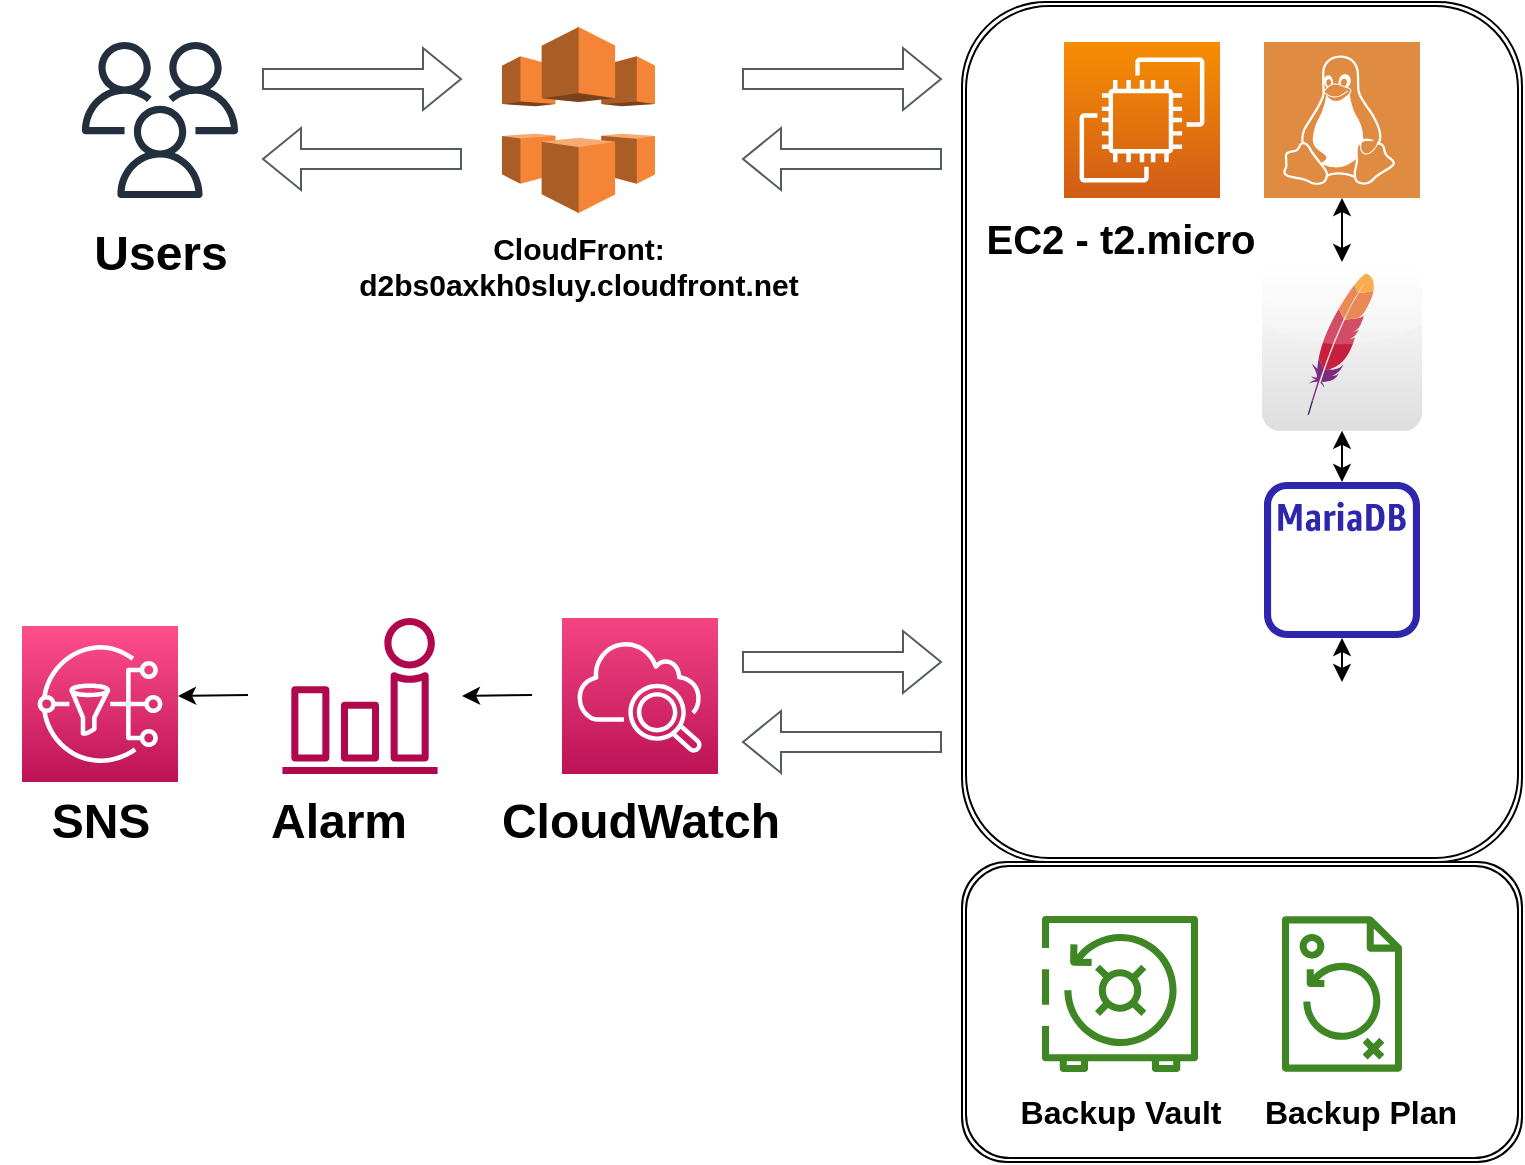 <mxfile version="21.2.1" type="github">
  <diagram name="Page-1" id="o_cC2SQZZcjEDPpgEXyU">
    <mxGraphModel dx="1434" dy="788" grid="1" gridSize="10" guides="1" tooltips="1" connect="1" arrows="1" fold="1" page="1" pageScale="1" pageWidth="827" pageHeight="1169" math="0" shadow="0">
      <root>
        <mxCell id="0" />
        <mxCell id="1" parent="0" />
        <mxCell id="-AVD-iecizfJ2BkBivFw-14" value="" style="shape=ext;double=1;rounded=1;whiteSpace=wrap;html=1;fillColor=none;" vertex="1" parent="1">
          <mxGeometry x="490" y="50" width="280" height="430" as="geometry" />
        </mxCell>
        <mxCell id="Y-N__Jg9_ESX2mBiEmXU-1" value="" style="sketch=0;outlineConnect=0;fontColor=#232F3E;gradientColor=none;fillColor=#232F3D;strokeColor=none;dashed=0;verticalLabelPosition=bottom;verticalAlign=top;align=center;html=1;fontSize=12;fontStyle=0;aspect=fixed;pointerEvents=1;shape=mxgraph.aws4.users;" parent="1" vertex="1">
          <mxGeometry x="50" y="70" width="78" height="78" as="geometry" />
        </mxCell>
        <mxCell id="Y-N__Jg9_ESX2mBiEmXU-2" value="" style="edgeStyle=orthogonalEdgeStyle;html=1;endArrow=block;elbow=vertical;startArrow=none;endFill=1;strokeColor=#545B64;rounded=0;shape=flexArrow;" parent="1" edge="1">
          <mxGeometry width="100" relative="1" as="geometry">
            <mxPoint x="140" y="88.5" as="sourcePoint" />
            <mxPoint x="240" y="88.5" as="targetPoint" />
          </mxGeometry>
        </mxCell>
        <mxCell id="Y-N__Jg9_ESX2mBiEmXU-4" value="" style="edgeStyle=orthogonalEdgeStyle;html=1;endArrow=block;elbow=vertical;startArrow=none;endFill=1;strokeColor=#545B64;rounded=0;shape=flexArrow;" parent="1" edge="1">
          <mxGeometry width="100" relative="1" as="geometry">
            <mxPoint x="240" y="128.5" as="sourcePoint" />
            <mxPoint x="140" y="128.5" as="targetPoint" />
          </mxGeometry>
        </mxCell>
        <mxCell id="Y-N__Jg9_ESX2mBiEmXU-9" value="" style="edgeStyle=orthogonalEdgeStyle;html=1;endArrow=block;elbow=vertical;startArrow=none;endFill=1;strokeColor=#545B64;rounded=0;shape=flexArrow;" parent="1" edge="1">
          <mxGeometry width="100" relative="1" as="geometry">
            <mxPoint x="380" y="88.5" as="sourcePoint" />
            <mxPoint x="480" y="88.5" as="targetPoint" />
          </mxGeometry>
        </mxCell>
        <mxCell id="Y-N__Jg9_ESX2mBiEmXU-10" value="" style="edgeStyle=orthogonalEdgeStyle;html=1;endArrow=block;elbow=vertical;startArrow=none;endFill=1;strokeColor=#545B64;rounded=0;shape=flexArrow;" parent="1" edge="1">
          <mxGeometry width="100" relative="1" as="geometry">
            <mxPoint x="480" y="128.5" as="sourcePoint" />
            <mxPoint x="380" y="128.5" as="targetPoint" />
          </mxGeometry>
        </mxCell>
        <object label="" tooltip="EC2" id="-AVD-iecizfJ2BkBivFw-1">
          <mxCell style="sketch=0;points=[[0,0,0],[0.25,0,0],[0.5,0,0],[0.75,0,0],[1,0,0],[0,1,0],[0.25,1,0],[0.5,1,0],[0.75,1,0],[1,1,0],[0,0.25,0],[0,0.5,0],[0,0.75,0],[1,0.25,0],[1,0.5,0],[1,0.75,0]];outlineConnect=0;fontColor=#232F3E;gradientColor=#F78E04;gradientDirection=north;fillColor=#D05C17;strokeColor=#ffffff;dashed=0;verticalLabelPosition=bottom;verticalAlign=top;align=center;html=1;fontSize=12;fontStyle=0;aspect=fixed;shape=mxgraph.aws4.resourceIcon;resIcon=mxgraph.aws4.ec2;noLabel=0;" vertex="1" parent="1">
            <mxGeometry x="541" y="70" width="78" height="78" as="geometry" />
          </mxCell>
        </object>
        <mxCell id="-AVD-iecizfJ2BkBivFw-17" value="" style="edgeStyle=orthogonalEdgeStyle;rounded=0;orthogonalLoop=1;jettySize=auto;html=1;startArrow=classic;startFill=1;" edge="1" parent="1" source="-AVD-iecizfJ2BkBivFw-2" target="-AVD-iecizfJ2BkBivFw-4">
          <mxGeometry relative="1" as="geometry" />
        </mxCell>
        <mxCell id="-AVD-iecizfJ2BkBivFw-2" value="" style="sketch=0;outlineConnect=0;fontColor=#232F3E;gradientColor=none;fillColor=#2E27AD;strokeColor=none;dashed=0;verticalLabelPosition=bottom;verticalAlign=top;align=center;html=1;fontSize=12;fontStyle=0;aspect=fixed;pointerEvents=1;shape=mxgraph.aws4.rds_mariadb_instance_alt;" vertex="1" parent="1">
          <mxGeometry x="641" y="290" width="78" height="78" as="geometry" />
        </mxCell>
        <mxCell id="-AVD-iecizfJ2BkBivFw-16" value="" style="edgeStyle=orthogonalEdgeStyle;rounded=0;orthogonalLoop=1;jettySize=auto;html=1;startArrow=classic;startFill=1;" edge="1" parent="1" source="-AVD-iecizfJ2BkBivFw-3" target="-AVD-iecizfJ2BkBivFw-2">
          <mxGeometry relative="1" as="geometry" />
        </mxCell>
        <mxCell id="-AVD-iecizfJ2BkBivFw-3" value="" style="dashed=0;outlineConnect=0;html=1;align=center;labelPosition=center;verticalLabelPosition=bottom;verticalAlign=top;shape=mxgraph.webicons.apache;gradientColor=#DFDEDE" vertex="1" parent="1">
          <mxGeometry x="640" y="180" width="80" height="84.4" as="geometry" />
        </mxCell>
        <mxCell id="-AVD-iecizfJ2BkBivFw-4" value="" style="shape=image;html=1;verticalAlign=top;verticalLabelPosition=bottom;labelBackgroundColor=#ffffff;imageAspect=0;aspect=fixed;image=https://cdn1.iconfinder.com/data/icons/hawcons/32/699163-icon-86-document-file-php-128.png" vertex="1" parent="1">
          <mxGeometry x="641" y="390" width="78" height="78" as="geometry" />
        </mxCell>
        <mxCell id="-AVD-iecizfJ2BkBivFw-15" value="" style="edgeStyle=orthogonalEdgeStyle;rounded=0;orthogonalLoop=1;jettySize=auto;html=1;startArrow=classic;startFill=1;" edge="1" parent="1" source="-AVD-iecizfJ2BkBivFw-5" target="-AVD-iecizfJ2BkBivFw-3">
          <mxGeometry relative="1" as="geometry" />
        </mxCell>
        <mxCell id="-AVD-iecizfJ2BkBivFw-5" value="" style="sketch=0;pointerEvents=1;shadow=0;dashed=0;html=1;strokeColor=none;fillColor=#DF8C42;labelPosition=center;verticalLabelPosition=bottom;verticalAlign=top;align=center;outlineConnect=0;shape=mxgraph.veeam2.linux;" vertex="1" parent="1">
          <mxGeometry x="641" y="70" width="78" height="78" as="geometry" />
        </mxCell>
        <mxCell id="-AVD-iecizfJ2BkBivFw-7" value="" style="sketch=0;points=[[0,0,0],[0.25,0,0],[0.5,0,0],[0.75,0,0],[1,0,0],[0,1,0],[0.25,1,0],[0.5,1,0],[0.75,1,0],[1,1,0],[0,0.25,0],[0,0.5,0],[0,0.75,0],[1,0.25,0],[1,0.5,0],[1,0.75,0]];points=[[0,0,0],[0.25,0,0],[0.5,0,0],[0.75,0,0],[1,0,0],[0,1,0],[0.25,1,0],[0.5,1,0],[0.75,1,0],[1,1,0],[0,0.25,0],[0,0.5,0],[0,0.75,0],[1,0.25,0],[1,0.5,0],[1,0.75,0]];outlineConnect=0;fontColor=#232F3E;gradientColor=#F34482;gradientDirection=north;fillColor=#BC1356;strokeColor=#ffffff;dashed=0;verticalLabelPosition=bottom;verticalAlign=top;align=center;html=1;fontSize=12;fontStyle=0;aspect=fixed;shape=mxgraph.aws4.resourceIcon;resIcon=mxgraph.aws4.cloudwatch_2;" vertex="1" parent="1">
          <mxGeometry x="290" y="358" width="78" height="78" as="geometry" />
        </mxCell>
        <mxCell id="-AVD-iecizfJ2BkBivFw-8" value="" style="sketch=0;outlineConnect=0;fontColor=#232F3E;gradientColor=none;fillColor=#B0084D;strokeColor=none;dashed=0;verticalLabelPosition=bottom;verticalAlign=top;align=center;html=1;fontSize=12;fontStyle=0;aspect=fixed;pointerEvents=1;shape=mxgraph.aws4.alarm;" vertex="1" parent="1">
          <mxGeometry x="150" y="358" width="78" height="78" as="geometry" />
        </mxCell>
        <mxCell id="-AVD-iecizfJ2BkBivFw-9" value="" style="outlineConnect=0;dashed=0;verticalLabelPosition=bottom;verticalAlign=top;align=center;html=1;shape=mxgraph.aws3.cloudfront;fillColor=#F58536;gradientColor=none;" vertex="1" parent="1">
          <mxGeometry x="260" y="62.5" width="76.5" height="93" as="geometry" />
        </mxCell>
        <mxCell id="-AVD-iecizfJ2BkBivFw-10" value="EC2 -&amp;nbsp;t2.micro" style="text;strokeColor=none;fillColor=none;html=1;fontSize=20;fontStyle=1;verticalAlign=middle;align=center;" vertex="1" parent="1">
          <mxGeometry x="519" y="148" width="100" height="40" as="geometry" />
        </mxCell>
        <mxCell id="-AVD-iecizfJ2BkBivFw-11" value="Users" style="text;strokeColor=none;fillColor=none;html=1;fontSize=24;fontStyle=1;verticalAlign=middle;align=center;" vertex="1" parent="1">
          <mxGeometry x="39" y="155.5" width="100" height="40" as="geometry" />
        </mxCell>
        <mxCell id="-AVD-iecizfJ2BkBivFw-12" value="CloudFront:&lt;br style=&quot;font-size: 15px;&quot;&gt;d2bs0axkh0sluy.cloudfront.net" style="text;strokeColor=none;fillColor=none;html=1;fontSize=15;fontStyle=1;verticalAlign=middle;align=center;imageWidth=18;imageHeight=18;arcSize=12;" vertex="1" parent="1">
          <mxGeometry x="248.25" y="162" width="100" height="40" as="geometry" />
        </mxCell>
        <mxCell id="-AVD-iecizfJ2BkBivFw-13" value="CloudWatch" style="text;strokeColor=none;fillColor=none;html=1;fontSize=24;fontStyle=1;verticalAlign=middle;align=center;" vertex="1" parent="1">
          <mxGeometry x="279" y="440" width="100" height="40" as="geometry" />
        </mxCell>
        <mxCell id="-AVD-iecizfJ2BkBivFw-19" value="" style="edgeStyle=orthogonalEdgeStyle;html=1;endArrow=block;elbow=vertical;startArrow=none;endFill=1;strokeColor=#545B64;rounded=0;shape=flexArrow;" edge="1" parent="1">
          <mxGeometry width="100" relative="1" as="geometry">
            <mxPoint x="380" y="380" as="sourcePoint" />
            <mxPoint x="480" y="380" as="targetPoint" />
          </mxGeometry>
        </mxCell>
        <mxCell id="-AVD-iecizfJ2BkBivFw-20" value="" style="edgeStyle=orthogonalEdgeStyle;html=1;endArrow=block;elbow=vertical;startArrow=none;endFill=1;strokeColor=#545B64;rounded=0;shape=flexArrow;" edge="1" parent="1">
          <mxGeometry width="100" relative="1" as="geometry">
            <mxPoint x="480" y="420" as="sourcePoint" />
            <mxPoint x="380" y="420" as="targetPoint" />
          </mxGeometry>
        </mxCell>
        <mxCell id="-AVD-iecizfJ2BkBivFw-23" value="" style="endArrow=classic;html=1;rounded=0;" edge="1" parent="1">
          <mxGeometry width="50" height="50" relative="1" as="geometry">
            <mxPoint x="275" y="396.5" as="sourcePoint" />
            <mxPoint x="240" y="397" as="targetPoint" />
          </mxGeometry>
        </mxCell>
        <mxCell id="-AVD-iecizfJ2BkBivFw-25" value="Alarm" style="text;strokeColor=none;fillColor=none;html=1;fontSize=24;fontStyle=1;verticalAlign=middle;align=center;" vertex="1" parent="1">
          <mxGeometry x="128" y="440" width="100" height="40" as="geometry" />
        </mxCell>
        <mxCell id="-AVD-iecizfJ2BkBivFw-26" value="" style="sketch=0;points=[[0,0,0],[0.25,0,0],[0.5,0,0],[0.75,0,0],[1,0,0],[0,1,0],[0.25,1,0],[0.5,1,0],[0.75,1,0],[1,1,0],[0,0.25,0],[0,0.5,0],[0,0.75,0],[1,0.25,0],[1,0.5,0],[1,0.75,0]];outlineConnect=0;fontColor=#232F3E;gradientColor=#FF4F8B;gradientDirection=north;fillColor=#BC1356;strokeColor=#ffffff;dashed=0;verticalLabelPosition=bottom;verticalAlign=top;align=center;html=1;fontSize=12;fontStyle=0;aspect=fixed;shape=mxgraph.aws4.resourceIcon;resIcon=mxgraph.aws4.sns;" vertex="1" parent="1">
          <mxGeometry x="20" y="362" width="78" height="78" as="geometry" />
        </mxCell>
        <mxCell id="-AVD-iecizfJ2BkBivFw-28" value="" style="endArrow=classic;html=1;rounded=0;" edge="1" parent="1">
          <mxGeometry width="50" height="50" relative="1" as="geometry">
            <mxPoint x="133" y="396.5" as="sourcePoint" />
            <mxPoint x="98" y="397" as="targetPoint" />
          </mxGeometry>
        </mxCell>
        <mxCell id="-AVD-iecizfJ2BkBivFw-29" value="SNS" style="text;strokeColor=none;fillColor=none;html=1;fontSize=24;fontStyle=1;verticalAlign=middle;align=center;" vertex="1" parent="1">
          <mxGeometry x="9" y="440" width="100" height="40" as="geometry" />
        </mxCell>
        <mxCell id="-AVD-iecizfJ2BkBivFw-30" value="" style="sketch=0;outlineConnect=0;fontColor=#232F3E;gradientColor=none;fillColor=#3F8624;strokeColor=none;dashed=0;verticalLabelPosition=bottom;verticalAlign=top;align=center;html=1;fontSize=12;fontStyle=0;aspect=fixed;pointerEvents=1;shape=mxgraph.aws4.backup_plan;" vertex="1" parent="1">
          <mxGeometry x="650" y="507" width="60" height="78" as="geometry" />
        </mxCell>
        <mxCell id="-AVD-iecizfJ2BkBivFw-31" value="" style="sketch=0;outlineConnect=0;fontColor=#232F3E;gradientColor=none;fillColor=#3F8624;strokeColor=none;dashed=0;verticalLabelPosition=bottom;verticalAlign=top;align=center;html=1;fontSize=12;fontStyle=0;aspect=fixed;pointerEvents=1;shape=mxgraph.aws4.backup_vault;" vertex="1" parent="1">
          <mxGeometry x="530" y="507" width="78" height="78" as="geometry" />
        </mxCell>
        <mxCell id="-AVD-iecizfJ2BkBivFw-32" value="" style="shape=ext;double=1;rounded=1;whiteSpace=wrap;html=1;fillColor=none;" vertex="1" parent="1">
          <mxGeometry x="490" y="480" width="280" height="150" as="geometry" />
        </mxCell>
        <mxCell id="-AVD-iecizfJ2BkBivFw-33" value="Backup Vault" style="text;strokeColor=none;fillColor=none;html=1;fontSize=16;fontStyle=1;verticalAlign=middle;align=center;" vertex="1" parent="1">
          <mxGeometry x="519" y="585" width="100" height="40" as="geometry" />
        </mxCell>
        <mxCell id="-AVD-iecizfJ2BkBivFw-34" value="Backup Plan" style="text;strokeColor=none;fillColor=none;html=1;fontSize=16;fontStyle=1;verticalAlign=middle;align=center;" vertex="1" parent="1">
          <mxGeometry x="639" y="585" width="100" height="40" as="geometry" />
        </mxCell>
      </root>
    </mxGraphModel>
  </diagram>
</mxfile>
